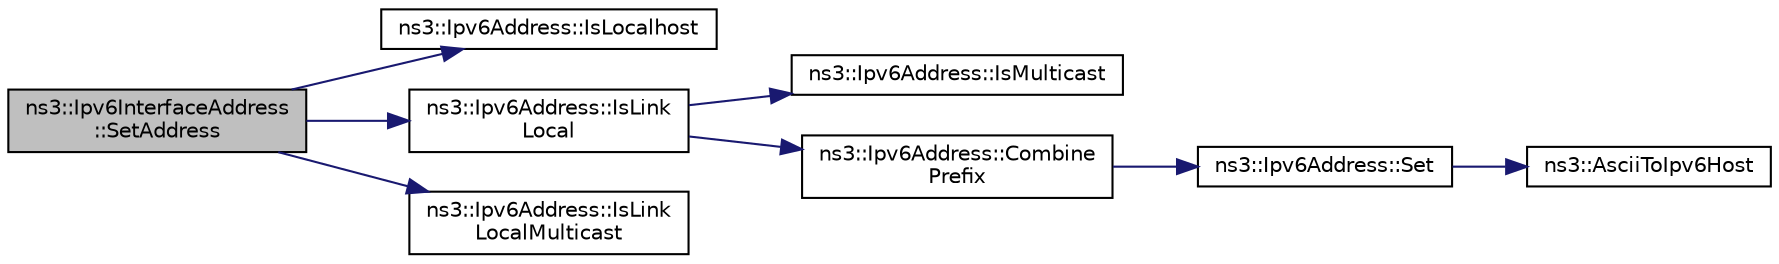 digraph "ns3::Ipv6InterfaceAddress::SetAddress"
{
  edge [fontname="Helvetica",fontsize="10",labelfontname="Helvetica",labelfontsize="10"];
  node [fontname="Helvetica",fontsize="10",shape=record];
  rankdir="LR";
  Node1 [label="ns3::Ipv6InterfaceAddress\l::SetAddress",height=0.2,width=0.4,color="black", fillcolor="grey75", style="filled", fontcolor="black"];
  Node1 -> Node2 [color="midnightblue",fontsize="10",style="solid"];
  Node2 [label="ns3::Ipv6Address::IsLocalhost",height=0.2,width=0.4,color="black", fillcolor="white", style="filled",URL="$d5/de6/classns3_1_1Ipv6Address.html#a73db75839a77d0ef0ec0770fb4dc06cd",tooltip="If the IPv6 address is localhost (::1). "];
  Node1 -> Node3 [color="midnightblue",fontsize="10",style="solid"];
  Node3 [label="ns3::Ipv6Address::IsLink\lLocal",height=0.2,width=0.4,color="black", fillcolor="white", style="filled",URL="$d5/de6/classns3_1_1Ipv6Address.html#a881c3e796e2afdbd49b2ec630ada1126",tooltip="If the IPv6 address is a link-local address (fe80::/64). "];
  Node3 -> Node4 [color="midnightblue",fontsize="10",style="solid"];
  Node4 [label="ns3::Ipv6Address::IsMulticast",height=0.2,width=0.4,color="black", fillcolor="white", style="filled",URL="$d5/de6/classns3_1_1Ipv6Address.html#a0657bb007d3c5618f3f6000b5054df72",tooltip="If the IPv6 address is multicast (ff00::/8). "];
  Node3 -> Node5 [color="midnightblue",fontsize="10",style="solid"];
  Node5 [label="ns3::Ipv6Address::Combine\lPrefix",height=0.2,width=0.4,color="black", fillcolor="white", style="filled",URL="$d5/de6/classns3_1_1Ipv6Address.html#a91f6e8c6a3020d592f45b8e33a79070f",tooltip="Combine this address with a prefix. "];
  Node5 -> Node6 [color="midnightblue",fontsize="10",style="solid"];
  Node6 [label="ns3::Ipv6Address::Set",height=0.2,width=0.4,color="black", fillcolor="white", style="filled",URL="$d5/de6/classns3_1_1Ipv6Address.html#aa5566a72cd0db41ef149a444977b6d7f",tooltip="Sets an Ipv6Address by parsing the input C-string. "];
  Node6 -> Node7 [color="midnightblue",fontsize="10",style="solid"];
  Node7 [label="ns3::AsciiToIpv6Host",height=0.2,width=0.4,color="black", fillcolor="white", style="filled",URL="$d7/d2e/namespacens3.html#aba8266b47e04689cbaa4d1c34e68fedf",tooltip="Convert an IPv6 C-string into a 128-bit representation. "];
  Node1 -> Node8 [color="midnightblue",fontsize="10",style="solid"];
  Node8 [label="ns3::Ipv6Address::IsLink\lLocalMulticast",height=0.2,width=0.4,color="black", fillcolor="white", style="filled",URL="$d5/de6/classns3_1_1Ipv6Address.html#aa42014ff8e114b2b4295b3ca289f80bf",tooltip="If the IPv6 address is link-local multicast (ff02::/16). "];
}
